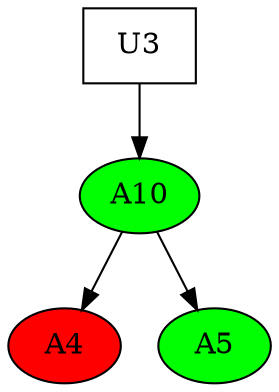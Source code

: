digraph G {
n7[label="U3" shape="box"];
n7->nu1og321q87b9339;
nu1og321q87b9339[label=A10 style="filled" fillcolor = "green"];
nu1og321q87b9339->n2csq9re515x011z;
n2csq9re515x011z[label=A4 style="filled" fillcolor = "red"];
nu1og321q87b9339->nx59u5ctgt6pl32y;
nx59u5ctgt6pl32y[label=A5 style="filled" fillcolor = "green"];

}
